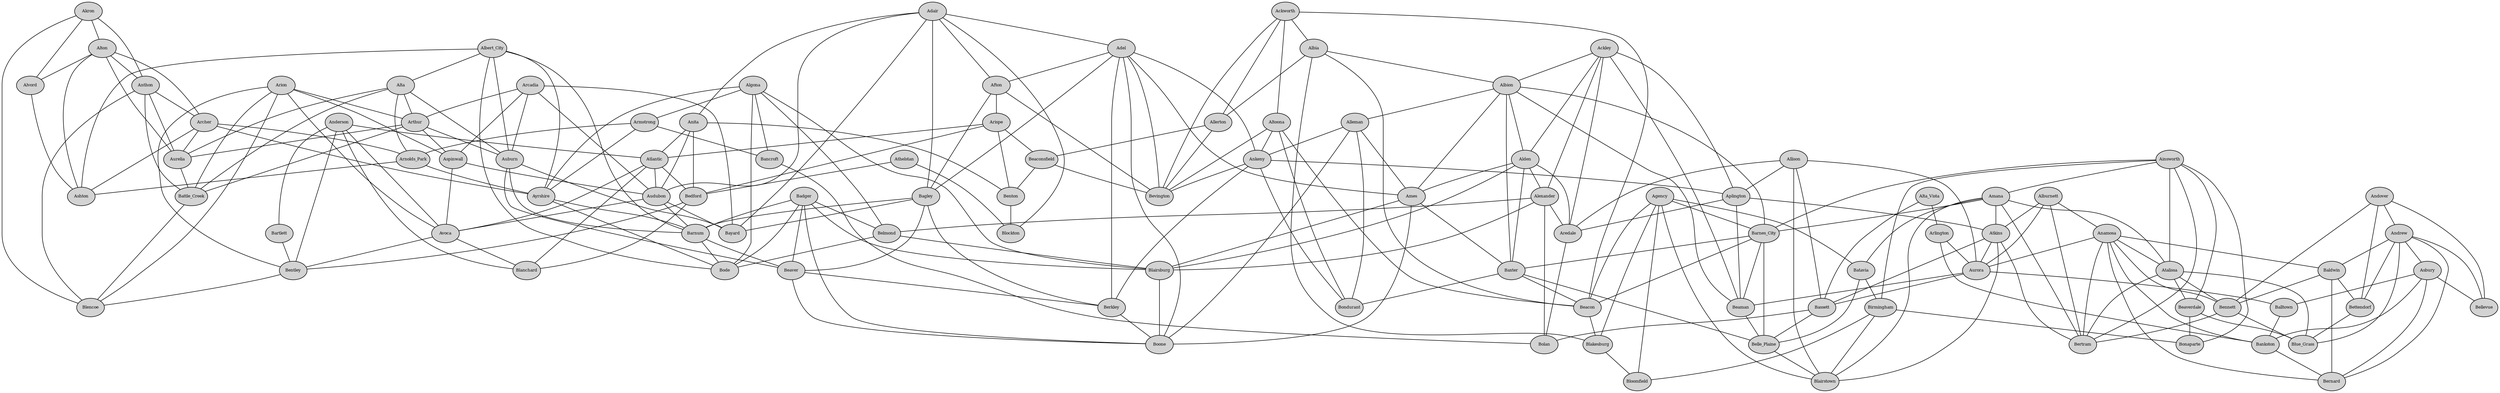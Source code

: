 graph geometric_spanner_greedy_spanner {
outputorder=edgesfirst;
node[fontsize=8, style=filled, margin="0.05,0.03"];
Ackley [pos="212.758,-465.261!"];
Ackworth [pos="206.835,-467.364!"];
Adair [pos="207.501,-473.215!"];
Adel [pos="208.072,-470.087!"];
Afton [pos="205.137,-470.99!"];
Agency [pos="204.975,-461.534!"];
Ainsworth [pos="206.445,-457.762!"];
Akron [pos="214.144,-482.797!"];
Albert_City [pos="213.91,-474.743!"];
Albia [pos="205.133,-464.029!"];
Albion [pos="210.562,-464.943!"];
Alburnett [pos="210.742,-458.093!"];
Alden [pos="212.601,-466.88!"];
Alexander [pos="214.029,-467.383!"];
Algona [pos="215.35,-471.165!"];
Alleman [pos="209.1,-468.058!"];
Allerton [pos="203.532,-466.826!"];
Allison [pos="213.764,-463.976!"];
Alta [pos="213.368,-476.453!"];
Alta_Vista [pos="215.993,-462.086!"];
Alton [pos="214.937,-480.053!"];
Altoona [pos="208.221,-467.323!"];
Alvord [pos="216.711,-481.506!"];
Amana [pos="209,-459.354!"];
Ames [pos="210.174,-468.1!"];
Anamosa [pos="210.542,-456.426!"];
Anderson [pos="204.007,-478.021!"];
Andover [pos="209.896,-451.259!"];
Andrew [pos="210.768,-452.962!"];
Anita [pos="207.226,-473.823!"];
Ankeny [pos="208.649,-468.029!"];
Anthon [pos="211.942,-479.333!"];
Aplington [pos="212.921,-464.422!"];
Arcadia [pos="210.436,-475.231!"];
Archer [pos="215.576,-478.729!"];
Aredale [pos="214.165,-465.027!"];
Arion [pos="209.746,-477.318!"];
Arispe [pos="204.747,-471.096!"];
Arlington [pos="213.746,-458.356!"];
Armstrong [pos="216.98,-472.392!"];
Arnolds_Park [pos="216.864,-475.619!"];
Arthur [pos="211.674,-476.738!"];
Asbury [pos="212.572,-453.758!"];
Ashton [pos="216.557,-478.956!"];
Aspinwall [pos="209.56,-475.678!"];
Atalissa [pos="207.856,-455.83!"];
Athelstan [pos="202.861,-472.711!"];
Atkins [pos="209.985,-459.311!"];
Atlantic [pos="207.018,-475.069!"];
Auburn [pos="211.257,-474.389!"];
Audubon [pos="208.59,-474.662!"];
Aurelia [pos="213.564,-477.183!"];
Aurora [pos="213.094,-458.643!"];
Avoca [pos="207.383,-476.69!"];
Ayrshire [pos="215.196,-474.164!"];
Badger [pos="213.072,-470.73!"];
Bagley [pos="209.231,-472.15!"];
Baldwin [pos="210.371,-454.208!"];
Balltown [pos="213.19,-454.344!"];
Bancroft [pos="216.464,-471.09!"];
Bankston [pos="212.593,-454.806!"];
Barnes_City [pos="207.535,-462.348!"];
Barnum [pos="212.543,-471.826!"];
Bartlett [pos="204.425,-478.975!"];
Bassett [pos="215.315,-462.577!"];
Batavia [pos="204.971,-460.837!"];
Battle_Creek [pos="211.578,-477.993!"];
Baxter [pos="209.131,-465.758!"];
Bayard [pos="209.26,-472.792!"];
Beacon [pos="206.385,-463.398!"];
Beaconsfield [pos="204.039,-470.253!"];
Beaman [pos="211.099,-464.118!"];
Beaver [pos="210.192,-470.711!"];
Beaverdale [pos="204.234,-456.042!"];
Bedford [pos="203.335,-473.607!"];
Belle_Plaine [pos="209.485,-461.391!"];
Bellevue [pos="211.293,-452.115!"];
Belmond [pos="214.23,-468.071!"];
Bennett [pos="208.701,-454.869!"];
Bentley [pos="206.885,-478.101!"];
Benton [pos="203.517,-471.791!"];
Berkley [pos="209.725,-470.573!"];
Bernard [pos="211.561,-454.159!"];
Bertram [pos="209.749,-457.677!"];
Bettendorf [pos="207.622,-452.578!"];
Bevington [pos="206.8,-468.921!"];
Birmingham [pos="204.395,-459.736!"];
Blairsburg [pos="212.4,-468.215!"];
Blairstown [pos="209.547,-460.422!"];
Blakesburg [pos="204.811,-463.17!"];
Blanchard [pos="202.896,-476.108!"];
Blencoe [pos="209.651,-480.404!"];
Blockton [pos="203.078,-472.386!"];
Bloomfield [pos="203.758,-462.075!"];
Blue_Grass [pos="207.548,-453.824!"];
Bode [pos="214.341,-471.448!"];
Bolan [pos="216.86,-465.597!"];
Bonaparte [pos="203.49,-459.016!"];
Bondurant [pos="208.503,-467.311!"];
Boone [pos="210.299,-469.401!"];
Altoona -- Bondurant
Athelstan -- Blockton
Afton -- Arispe
Alleman -- Ankeny
Beaver -- Berkley
Bagley -- Bayard
Adair -- Anita
Agency -- Batavia
Arlington -- Aurora
Alexander -- Belmond
Ankeny -- Bondurant
Benton -- Blockton
Balltown -- Bankston
Alta -- Aurelia
Altoona -- Ankeny
Alta_Vista -- Bassett
Asbury -- Balltown
Ackley -- Aplington
Albia -- Blakesburg
Allison -- Aplington
Alleman -- Bondurant
Belle_Plaine -- Blairstown
Albion -- Beaman
Arcadia -- Aspinwall
Amana -- Atkins
Andrew -- Bellevue
Archer -- Ashton
Athelstan -- Bedford
Anderson -- Bartlett
Algona -- Bode
Asbury -- Bankston
Alleman -- Ames
Alburnett -- Bertram
Asbury -- Bernard
Arispe -- Beaconsfield
Algona -- Bancroft
Allison -- Aredale
Birmingham -- Bonaparte
Arcadia -- Auburn
Baldwin -- Bernard
Atkins -- Blairstown
Amana -- Blairstown
Badger -- Barnum
Bankston -- Bernard
Batavia -- Birmingham
Bettendorf -- Blue_Grass
Arthur -- Battle_Creek
Anita -- Atlantic
Atalissa -- Bennett
Berkley -- Boone
Ames -- Boone
Andrew -- Baldwin
Beaver -- Boone
Agency -- Bloomfield
Alden -- Blairsburg
Aplington -- Aredale
Ackworth -- Altoona
Anthon -- Battle_Creek
Armstrong -- Bancroft
Albia -- Beacon
Aspinwall -- Audubon
Albert_City -- Ayrshire
Arispe -- Benton
Ackley -- Aredale
Alburnett -- Atkins
Andrew -- Bernard
Badger -- Bode
Alton -- Archer
Anamosa -- Bertram
Avoca -- Bentley
Alden -- Alexander
Blakesburg -- Bloomfield
Bennett -- Blue_Grass
Barnes_City -- Beacon
Ackworth -- Bevington
Beacon -- Blakesburg
Anita -- Audubon
Atlantic -- Audubon
Beaconsfield -- Benton
Ackley -- Alden
Andover -- Bellevue
Agency -- Blakesburg
Albion -- Baxter
Atkins -- Bertram
Arion -- Aspinwall
Bagley -- Berkley
Atlantic -- Avoca
Baxter -- Bondurant
Alburnett -- Anamosa
Alta -- Arthur
Adel -- Berkley
Adel -- Bevington
Bagley -- Beaver
Albert_City -- Alta
Baldwin -- Bennett
Alleman -- Boone
Adair -- Bayard
Adair -- Audubon
Alexander -- Blairsburg
Amana -- Bertram
Belmond -- Blairsburg
Barnum -- Bode
Aplington -- Beaman
Andover -- Andrew
Arcadia -- Audubon
Arthur -- Aurelia
Arcadia -- Arthur
Arion -- Battle_Creek
Alton -- Ashton
Andrew -- Asbury
Audubon -- Bayard
Arion -- Arthur
Ackley -- Beaman
Atalissa -- Blue_Grass
Adair -- Bagley
Algona -- Armstrong
Ankeny -- Bevington
Asbury -- Bellevue
Allison -- Bassett
Adel -- Ankeny
Altoona -- Bevington
Aurelia -- Battle_Creek
Barnes_City -- Belle_Plaine
Anderson -- Blanchard
Arnolds_Park -- Ayrshire
Ackley -- Albion
Anamosa -- Baldwin
Ames -- Blairsburg
Alton -- Alvord
Adel -- Boone
Agency -- Beacon
Alexander -- Aredale
Audubon -- Avoca
Alta -- Battle_Creek
Arthur -- Aspinwall
Adel -- Bagley
Arthur -- Auburn
Ainsworth -- Atalissa
Aspinwall -- Avoca
Anamosa -- Bennett
Blairsburg -- Boone
Alburnett -- Aurora
Birmingham -- Bloomfield
Alden -- Aredale
Arion -- Avoca
Ackley -- Alexander
Anamosa -- Bernard
Armstrong -- Ayrshire
Anthon -- Blencoe
Archer -- Aurelia
Bedford -- Blanchard
Alvord -- Ashton
Auburn -- Bayard
Ames -- Baxter
Barnum -- Beaver
Badger -- Blairsburg
Bartlett -- Bentley
Anamosa -- Bankston
Andover -- Bettendorf
Atalissa -- Bertram
Afton -- Bevington
Albert_City -- Auburn
Agency -- Barnes_City
Anthon -- Aurelia
Arcadia -- Bayard
Alden -- Ames
Anamosa -- Atalissa
Aredale -- Bolan
Ankeny -- Berkley
Ainsworth -- Beaverdale
Albion -- Alden
Ainsworth -- Birmingham
Ayrshire -- Bode
Akron -- Alton
Auburn -- Barnum
Akron -- Alvord
Anderson -- Bentley
Badger -- Beaver
Arispe -- Bedford
Adel -- Ames
Badger -- Belmond
Alta -- Auburn
Arion -- Bentley
Bennett -- Bertram
Algona -- Ayrshire
Ainsworth -- Amana
Beaverdale -- Bonaparte
Beaconsfield -- Bevington
Adel -- Afton
Badger -- Boone
Alton -- Anthon
Battle_Creek -- Blencoe
Arion -- Blencoe
Beaman -- Belle_Plaine
Andrew -- Bettendorf
Adair -- Adel
Atkins -- Aurora
Albion -- Ames
Alton -- Aurelia
Baldwin -- Bettendorf
Ainsworth -- Bonaparte
Albert_City -- Barnum
Albia -- Allerton
Armstrong -- Arnolds_Park
Adair -- Afton
Algona -- Belmond
Ainsworth -- Bertram
Albert_City -- Bode
Bagley -- Barnum
Amana -- Barnes_City
Andrew -- Blue_Grass
Ackworth -- Allerton
Alexander -- Bolan
Arnolds_Park -- Ashton
Archer -- Arnolds_Park
Belmond -- Bode
Anamosa -- Aurora
Bassett -- Bolan
Albion -- Alleman
Allerton -- Beaconsfield
Ayrshire -- Barnum
Alta -- Arnolds_Park
Bentley -- Blencoe
Baxter -- Beacon
Atalissa -- Beaverdale
Anderson -- Avoca
Alden -- Baxter
Anthon -- Archer
Amana -- Atalissa
Arlington -- Bankston
Ackworth -- Albia
Barnes_City -- Baxter
Andover -- Bennett
Auburn -- Beaver
Allerton -- Bevington
Anita -- Bedford
Atlantic -- Bedford
Barnes_City -- Beaman
Albion -- Barnes_City
Beaverdale -- Blue_Grass
Ackworth -- Beacon
Akron -- Anthon
Algona -- Blairsburg
Anderson -- Atlantic
Anita -- Benton
Atlantic -- Blanchard
Afton -- Bagley
Amana -- Batavia
Aurora -- Balltown
Altoona -- Beacon
Alta_Vista -- Arlington
Baxter -- Belle_Plaine
Adair -- Blockton
Aurora -- Bassett
Avoca -- Blanchard
Batavia -- Belle_Plaine
Arispe -- Atlantic
Archer -- Ayrshire
Agency -- Blairstown
Ainsworth -- Barnes_City
Audubon -- Barnum
Albert_City -- Ashton
Akron -- Blencoe
Birmingham -- Blairstown
Allison -- Aurora
Albia -- Albion
Bancroft -- Bolan
Allison -- Blairstown
Ankeny -- Aplington
Bedford -- Bentley
Aurora -- Beaman
Aplington -- Atkins
Bassett -- Belle_Plaine
Atkins -- Bassett
}
